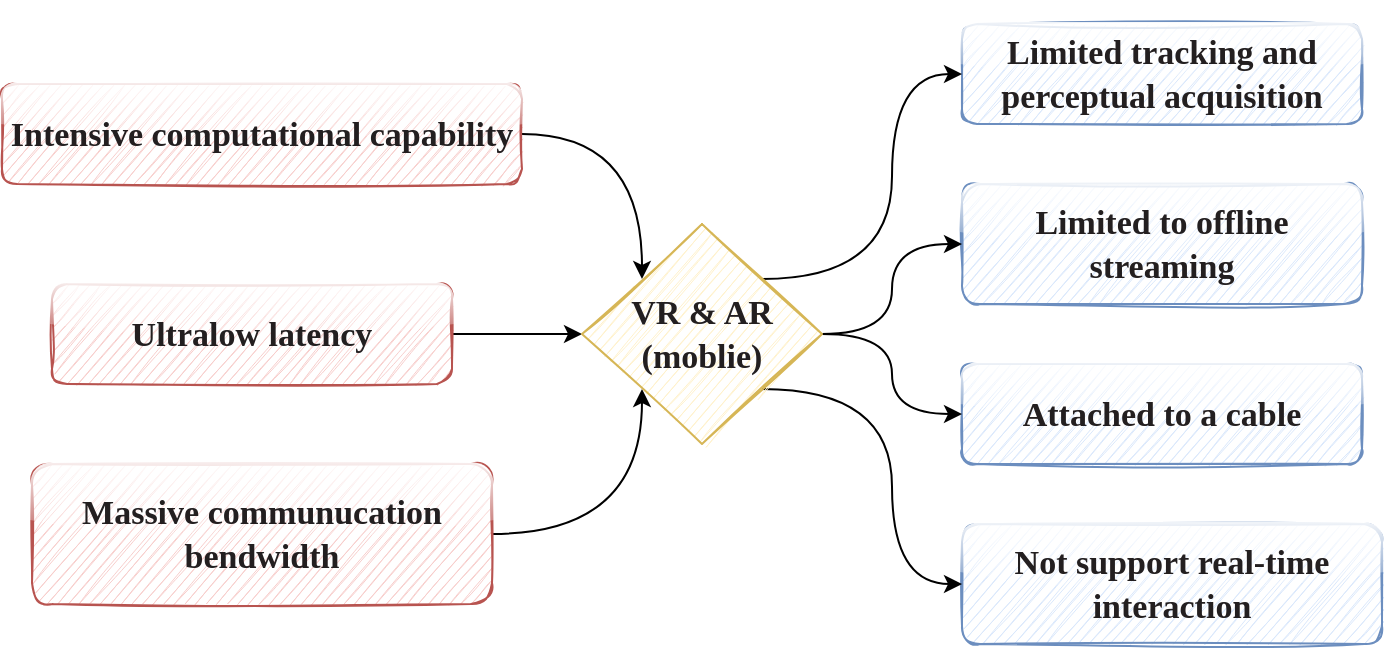 <mxfile version="14.1.9" type="device"><diagram id="NcwaaOapy294vhtXNF9M" name="Page-1"><mxGraphModel dx="1038" dy="580" grid="1" gridSize="10" guides="1" tooltips="1" connect="1" arrows="1" fold="1" page="1" pageScale="1" pageWidth="827" pageHeight="1169" math="0" shadow="0"><root><mxCell id="0"/><mxCell id="1" parent="0"/><mxCell id="F64j4VJtKMfS1TkYSEFx-13" style="edgeStyle=orthogonalEdgeStyle;curved=1;rounded=0;orthogonalLoop=1;jettySize=auto;html=1;exitX=1;exitY=0.5;exitDx=0;exitDy=0;entryX=0;entryY=0;entryDx=0;entryDy=0;" edge="1" parent="1" source="F64j4VJtKMfS1TkYSEFx-1" target="F64j4VJtKMfS1TkYSEFx-9"><mxGeometry relative="1" as="geometry"/></mxCell><mxCell id="F64j4VJtKMfS1TkYSEFx-1" value="&lt;h2&gt;&lt;span style=&quot;color: rgb(35 , 31 , 32)&quot;&gt;&lt;font face=&quot;Garamond&quot; style=&quot;font-size: 17px&quot;&gt;Intensive computational capability&lt;/font&gt;&lt;/span&gt;&lt;/h2&gt;" style="rounded=1;whiteSpace=wrap;html=1;shadow=0;sketch=1;glass=1;fillColor=#f8cecc;strokeColor=#b85450;" vertex="1" parent="1"><mxGeometry x="70" y="110" width="260" height="50" as="geometry"/></mxCell><mxCell id="F64j4VJtKMfS1TkYSEFx-12" style="edgeStyle=orthogonalEdgeStyle;curved=1;rounded=0;orthogonalLoop=1;jettySize=auto;html=1;exitX=1;exitY=0.5;exitDx=0;exitDy=0;entryX=0;entryY=1;entryDx=0;entryDy=0;" edge="1" parent="1" source="F64j4VJtKMfS1TkYSEFx-2" target="F64j4VJtKMfS1TkYSEFx-9"><mxGeometry relative="1" as="geometry"/></mxCell><mxCell id="F64j4VJtKMfS1TkYSEFx-2" value="&lt;h2&gt;&lt;span style=&quot;color: rgb(35 , 31 , 32)&quot;&gt;&lt;font face=&quot;Garamond&quot; style=&quot;font-size: 17px&quot;&gt;Massive communucation bendwidth&lt;/font&gt;&lt;/span&gt;&lt;/h2&gt;" style="rounded=1;whiteSpace=wrap;html=1;shadow=0;sketch=1;glass=1;fillColor=#f8cecc;strokeColor=#b85450;" vertex="1" parent="1"><mxGeometry x="85" y="300" width="230" height="70" as="geometry"/></mxCell><mxCell id="F64j4VJtKMfS1TkYSEFx-11" style="edgeStyle=orthogonalEdgeStyle;curved=1;rounded=0;orthogonalLoop=1;jettySize=auto;html=1;exitX=1;exitY=0.5;exitDx=0;exitDy=0;entryX=0;entryY=0.5;entryDx=0;entryDy=0;" edge="1" parent="1" source="F64j4VJtKMfS1TkYSEFx-3" target="F64j4VJtKMfS1TkYSEFx-9"><mxGeometry relative="1" as="geometry"/></mxCell><mxCell id="F64j4VJtKMfS1TkYSEFx-3" value="&lt;h2&gt;&lt;span style=&quot;color: rgb(35 , 31 , 32)&quot;&gt;&lt;font face=&quot;Garamond&quot; style=&quot;font-size: 17px&quot;&gt;Ultralow latency&lt;/font&gt;&lt;/span&gt;&lt;/h2&gt;" style="rounded=1;whiteSpace=wrap;html=1;shadow=0;sketch=1;glass=1;fillColor=#f8cecc;strokeColor=#b85450;" vertex="1" parent="1"><mxGeometry x="95" y="210" width="200" height="50" as="geometry"/></mxCell><mxCell id="F64j4VJtKMfS1TkYSEFx-5" value="&lt;h2&gt;&lt;span style=&quot;color: rgb(35 , 31 , 32)&quot;&gt;&lt;font face=&quot;Garamond&quot; style=&quot;font-size: 17px&quot;&gt;Limited tracking and perceptual acquisition&lt;/font&gt;&lt;/span&gt;&lt;/h2&gt;" style="rounded=1;whiteSpace=wrap;html=1;shadow=0;sketch=1;glass=1;fillColor=#dae8fc;strokeColor=#6c8ebf;" vertex="1" parent="1"><mxGeometry x="550" y="80" width="200" height="50" as="geometry"/></mxCell><mxCell id="F64j4VJtKMfS1TkYSEFx-6" value="&lt;h2&gt;&lt;span style=&quot;color: rgb(35 , 31 , 32)&quot;&gt;&lt;font face=&quot;Garamond&quot; style=&quot;font-size: 17px&quot;&gt;Limited to offline streaming&lt;/font&gt;&lt;/span&gt;&lt;/h2&gt;" style="rounded=1;whiteSpace=wrap;html=1;shadow=0;glass=1;sketch=1;fillColor=#dae8fc;strokeColor=#6c8ebf;" vertex="1" parent="1"><mxGeometry x="550" y="160" width="200" height="60" as="geometry"/></mxCell><mxCell id="F64j4VJtKMfS1TkYSEFx-7" value="&lt;h2&gt;&lt;span style=&quot;color: rgb(35 , 31 , 32)&quot;&gt;&lt;font face=&quot;Garamond&quot; style=&quot;font-size: 17px&quot;&gt;Attached to a cable&lt;/font&gt;&lt;/span&gt;&lt;/h2&gt;" style="rounded=1;whiteSpace=wrap;html=1;shadow=0;glass=1;sketch=1;fillColor=#dae8fc;strokeColor=#6c8ebf;" vertex="1" parent="1"><mxGeometry x="550" y="250" width="200" height="50" as="geometry"/></mxCell><mxCell id="F64j4VJtKMfS1TkYSEFx-8" value="&lt;h2&gt;&lt;span style=&quot;color: rgb(35 , 31 , 32)&quot;&gt;&lt;font face=&quot;Garamond&quot; style=&quot;font-size: 17px&quot;&gt;Not support real-time interaction&lt;/font&gt;&lt;/span&gt;&lt;/h2&gt;" style="rounded=1;whiteSpace=wrap;html=1;shadow=0;glass=1;sketch=1;fillColor=#dae8fc;strokeColor=#6c8ebf;" vertex="1" parent="1"><mxGeometry x="550" y="330" width="210" height="60" as="geometry"/></mxCell><mxCell id="F64j4VJtKMfS1TkYSEFx-21" style="edgeStyle=orthogonalEdgeStyle;curved=1;rounded=0;orthogonalLoop=1;jettySize=auto;html=1;exitX=1;exitY=0;exitDx=0;exitDy=0;entryX=0;entryY=0.5;entryDx=0;entryDy=0;" edge="1" parent="1" source="F64j4VJtKMfS1TkYSEFx-9" target="F64j4VJtKMfS1TkYSEFx-5"><mxGeometry relative="1" as="geometry"/></mxCell><mxCell id="F64j4VJtKMfS1TkYSEFx-22" style="edgeStyle=orthogonalEdgeStyle;curved=1;rounded=0;orthogonalLoop=1;jettySize=auto;html=1;exitX=1;exitY=0.5;exitDx=0;exitDy=0;entryX=0;entryY=0.5;entryDx=0;entryDy=0;" edge="1" parent="1" source="F64j4VJtKMfS1TkYSEFx-9" target="F64j4VJtKMfS1TkYSEFx-6"><mxGeometry relative="1" as="geometry"/></mxCell><mxCell id="F64j4VJtKMfS1TkYSEFx-25" style="edgeStyle=orthogonalEdgeStyle;curved=1;rounded=0;orthogonalLoop=1;jettySize=auto;html=1;exitX=1;exitY=0.5;exitDx=0;exitDy=0;" edge="1" parent="1" source="F64j4VJtKMfS1TkYSEFx-9" target="F64j4VJtKMfS1TkYSEFx-7"><mxGeometry relative="1" as="geometry"/></mxCell><mxCell id="F64j4VJtKMfS1TkYSEFx-26" style="edgeStyle=orthogonalEdgeStyle;curved=1;rounded=0;orthogonalLoop=1;jettySize=auto;html=1;exitX=1;exitY=1;exitDx=0;exitDy=0;entryX=0;entryY=0.5;entryDx=0;entryDy=0;" edge="1" parent="1" source="F64j4VJtKMfS1TkYSEFx-9" target="F64j4VJtKMfS1TkYSEFx-8"><mxGeometry relative="1" as="geometry"/></mxCell><mxCell id="F64j4VJtKMfS1TkYSEFx-9" value="&lt;h2&gt;&lt;span style=&quot;color: rgb(35 , 31 , 32)&quot;&gt;&lt;font face=&quot;Garamond&quot; style=&quot;font-size: 17px&quot;&gt;VR &amp;amp; AR (moblie)&lt;/font&gt;&lt;/span&gt;&lt;/h2&gt;" style="rhombus;whiteSpace=wrap;html=1;shadow=0;glass=1;sketch=1;fillColor=#fff2cc;strokeColor=#d6b656;" vertex="1" parent="1"><mxGeometry x="360" y="180" width="120" height="110" as="geometry"/></mxCell></root></mxGraphModel></diagram></mxfile>